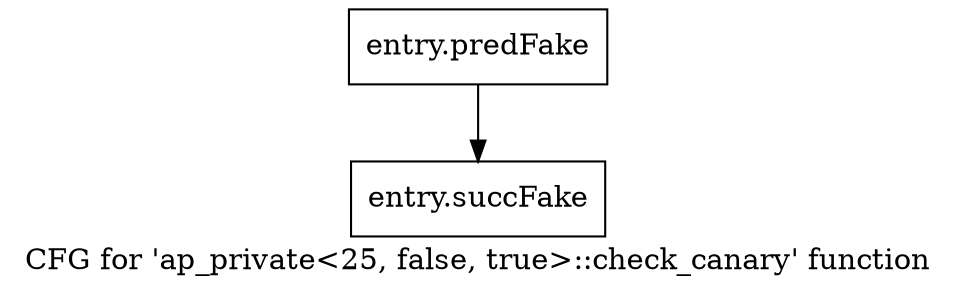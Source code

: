 digraph "CFG for 'ap_private\<25, false, true\>::check_canary' function" {
	label="CFG for 'ap_private\<25, false, true\>::check_canary' function";

	Node0x3c13970 [shape=record,filename="",linenumber="",label="{entry.predFake}"];
	Node0x3c13970 -> Node0x3aabce0[ callList="" memoryops="" filename="/tools/Xilinx/Vitis_HLS/2022.1/include/etc/ap_private.h" execusionnum="288"];
	Node0x3aabce0 [shape=record,filename="/tools/Xilinx/Vitis_HLS/2022.1/include/etc/ap_private.h",linenumber="1430",label="{entry.succFake}"];
}
